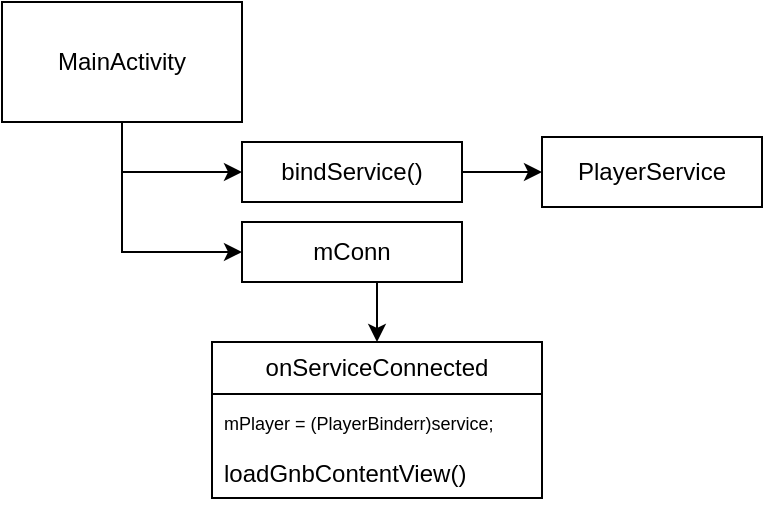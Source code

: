 <mxfile version="21.3.8" type="github">
  <diagram name="페이지-1" id="lN_Ez4DPIi1FrcsFWHEU">
    <mxGraphModel dx="797" dy="424" grid="1" gridSize="10" guides="1" tooltips="1" connect="1" arrows="1" fold="1" page="1" pageScale="1" pageWidth="827" pageHeight="1169" math="0" shadow="0">
      <root>
        <mxCell id="0" />
        <mxCell id="1" parent="0" />
        <mxCell id="weB42L1TjuhbosJQEpLU-3" value="" style="edgeStyle=orthogonalEdgeStyle;rounded=0;orthogonalLoop=1;jettySize=auto;html=1;exitX=0.5;exitY=1;exitDx=0;exitDy=0;entryX=0;entryY=0.5;entryDx=0;entryDy=0;" edge="1" parent="1" source="weB42L1TjuhbosJQEpLU-1" target="weB42L1TjuhbosJQEpLU-2">
          <mxGeometry relative="1" as="geometry">
            <Array as="points">
              <mxPoint x="140" y="165" />
            </Array>
          </mxGeometry>
        </mxCell>
        <mxCell id="weB42L1TjuhbosJQEpLU-8" style="edgeStyle=orthogonalEdgeStyle;rounded=0;orthogonalLoop=1;jettySize=auto;html=1;entryX=0;entryY=0.5;entryDx=0;entryDy=0;" edge="1" parent="1" source="weB42L1TjuhbosJQEpLU-1" target="weB42L1TjuhbosJQEpLU-7">
          <mxGeometry relative="1" as="geometry" />
        </mxCell>
        <mxCell id="weB42L1TjuhbosJQEpLU-1" value="MainActivity" style="rounded=0;whiteSpace=wrap;html=1;" vertex="1" parent="1">
          <mxGeometry x="80" y="80" width="120" height="60" as="geometry" />
        </mxCell>
        <mxCell id="weB42L1TjuhbosJQEpLU-6" value="" style="edgeStyle=orthogonalEdgeStyle;rounded=0;orthogonalLoop=1;jettySize=auto;html=1;" edge="1" parent="1" source="weB42L1TjuhbosJQEpLU-2" target="weB42L1TjuhbosJQEpLU-5">
          <mxGeometry relative="1" as="geometry" />
        </mxCell>
        <mxCell id="weB42L1TjuhbosJQEpLU-2" value="bindService()" style="rounded=0;whiteSpace=wrap;html=1;" vertex="1" parent="1">
          <mxGeometry x="200" y="150" width="110" height="30" as="geometry" />
        </mxCell>
        <mxCell id="weB42L1TjuhbosJQEpLU-5" value="PlayerService" style="whiteSpace=wrap;html=1;rounded=0;" vertex="1" parent="1">
          <mxGeometry x="350" y="147.5" width="110" height="35" as="geometry" />
        </mxCell>
        <mxCell id="weB42L1TjuhbosJQEpLU-7" value="mConn" style="rounded=0;whiteSpace=wrap;html=1;" vertex="1" parent="1">
          <mxGeometry x="200" y="190" width="110" height="30" as="geometry" />
        </mxCell>
        <mxCell id="weB42L1TjuhbosJQEpLU-17" value="" style="edgeStyle=orthogonalEdgeStyle;rounded=0;orthogonalLoop=1;jettySize=auto;html=1;entryX=0.5;entryY=0;entryDx=0;entryDy=0;exitX=0.5;exitY=1;exitDx=0;exitDy=0;" edge="1" parent="1" source="weB42L1TjuhbosJQEpLU-7" target="weB42L1TjuhbosJQEpLU-12">
          <mxGeometry relative="1" as="geometry">
            <mxPoint x="255" y="270" as="sourcePoint" />
          </mxGeometry>
        </mxCell>
        <mxCell id="weB42L1TjuhbosJQEpLU-12" value="onServiceConnected" style="swimlane;fontStyle=0;childLayout=stackLayout;horizontal=1;startSize=26;fillColor=none;horizontalStack=0;resizeParent=1;resizeParentMax=0;resizeLast=0;collapsible=1;marginBottom=0;whiteSpace=wrap;html=1;" vertex="1" parent="1">
          <mxGeometry x="185" y="250" width="165" height="78" as="geometry" />
        </mxCell>
        <mxCell id="weB42L1TjuhbosJQEpLU-13" value="&lt;font style=&quot;font-size: 9px;&quot;&gt;mPlayer = (PlayerBinderr)service;&lt;/font&gt;" style="text;strokeColor=none;fillColor=none;align=left;verticalAlign=top;spacingLeft=4;spacingRight=4;overflow=hidden;rotatable=0;points=[[0,0.5],[1,0.5]];portConstraint=eastwest;whiteSpace=wrap;html=1;" vertex="1" parent="weB42L1TjuhbosJQEpLU-12">
          <mxGeometry y="26" width="165" height="26" as="geometry" />
        </mxCell>
        <mxCell id="weB42L1TjuhbosJQEpLU-14" value="loadGnbContentView()" style="text;strokeColor=none;fillColor=none;align=left;verticalAlign=top;spacingLeft=4;spacingRight=4;overflow=hidden;rotatable=0;points=[[0,0.5],[1,0.5]];portConstraint=eastwest;whiteSpace=wrap;html=1;" vertex="1" parent="weB42L1TjuhbosJQEpLU-12">
          <mxGeometry y="52" width="165" height="26" as="geometry" />
        </mxCell>
      </root>
    </mxGraphModel>
  </diagram>
</mxfile>
